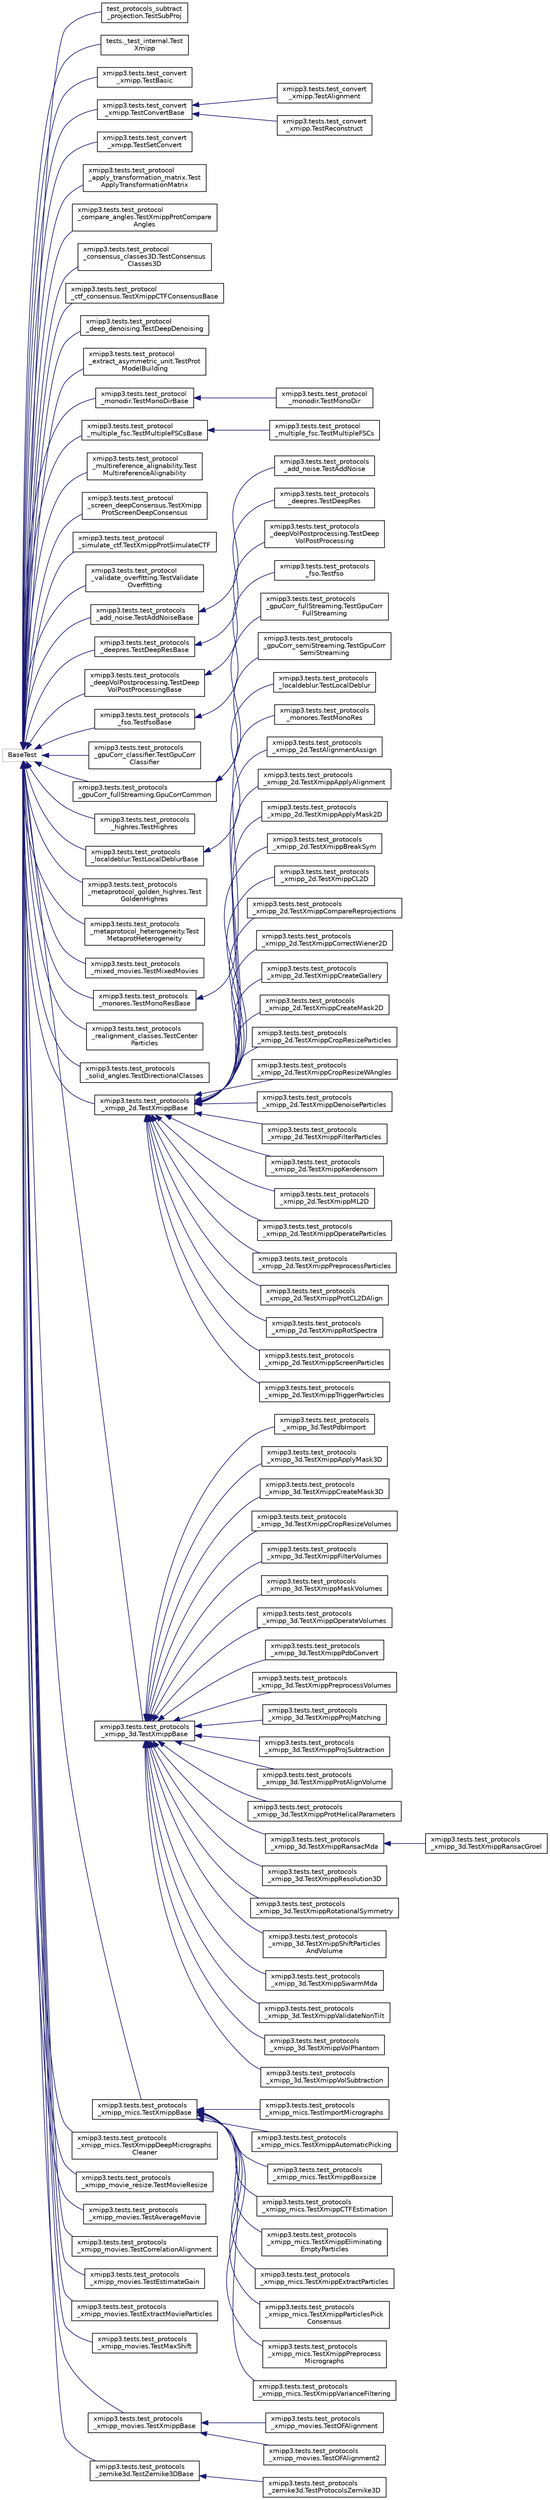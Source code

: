 digraph "Graphical Class Hierarchy"
{
  edge [fontname="Helvetica",fontsize="10",labelfontname="Helvetica",labelfontsize="10"];
  node [fontname="Helvetica",fontsize="10",shape=record];
  rankdir="LR";
  Node540 [label="BaseTest",height=0.2,width=0.4,color="grey75", fillcolor="white", style="filled"];
  Node540 -> Node0 [dir="back",color="midnightblue",fontsize="10",style="solid",fontname="Helvetica"];
  Node0 [label="test_protocols_subtract\l_projection.TestSubProj",height=0.2,width=0.4,color="black", fillcolor="white", style="filled",URL="$classtest__protocols__subtract__projection_1_1TestSubProj.html"];
  Node540 -> Node542 [dir="back",color="midnightblue",fontsize="10",style="solid",fontname="Helvetica"];
  Node542 [label="tests._test_internal.Test\lXmipp",height=0.2,width=0.4,color="black", fillcolor="white", style="filled",URL="$classtests_1_1__test__internal_1_1TestXmipp.html"];
  Node540 -> Node543 [dir="back",color="midnightblue",fontsize="10",style="solid",fontname="Helvetica"];
  Node543 [label="xmipp3.tests.test_convert\l_xmipp.TestBasic",height=0.2,width=0.4,color="black", fillcolor="white", style="filled",URL="$classxmipp3_1_1tests_1_1test__convert__xmipp_1_1TestBasic.html"];
  Node540 -> Node544 [dir="back",color="midnightblue",fontsize="10",style="solid",fontname="Helvetica"];
  Node544 [label="xmipp3.tests.test_convert\l_xmipp.TestConvertBase",height=0.2,width=0.4,color="black", fillcolor="white", style="filled",URL="$classxmipp3_1_1tests_1_1test__convert__xmipp_1_1TestConvertBase.html"];
  Node544 -> Node545 [dir="back",color="midnightblue",fontsize="10",style="solid",fontname="Helvetica"];
  Node545 [label="xmipp3.tests.test_convert\l_xmipp.TestAlignment",height=0.2,width=0.4,color="black", fillcolor="white", style="filled",URL="$classxmipp3_1_1tests_1_1test__convert__xmipp_1_1TestAlignment.html"];
  Node544 -> Node546 [dir="back",color="midnightblue",fontsize="10",style="solid",fontname="Helvetica"];
  Node546 [label="xmipp3.tests.test_convert\l_xmipp.TestReconstruct",height=0.2,width=0.4,color="black", fillcolor="white", style="filled",URL="$classxmipp3_1_1tests_1_1test__convert__xmipp_1_1TestReconstruct.html"];
  Node540 -> Node547 [dir="back",color="midnightblue",fontsize="10",style="solid",fontname="Helvetica"];
  Node547 [label="xmipp3.tests.test_convert\l_xmipp.TestSetConvert",height=0.2,width=0.4,color="black", fillcolor="white", style="filled",URL="$classxmipp3_1_1tests_1_1test__convert__xmipp_1_1TestSetConvert.html"];
  Node540 -> Node548 [dir="back",color="midnightblue",fontsize="10",style="solid",fontname="Helvetica"];
  Node548 [label="xmipp3.tests.test_protocol\l_apply_transformation_matrix.Test\lApplyTransformationMatrix",height=0.2,width=0.4,color="black", fillcolor="white", style="filled",URL="$classxmipp3_1_1tests_1_1test__protocol__apply__transformation__matrix_1_1TestApplyTransformationMatrix.html"];
  Node540 -> Node549 [dir="back",color="midnightblue",fontsize="10",style="solid",fontname="Helvetica"];
  Node549 [label="xmipp3.tests.test_protocol\l_compare_angles.TestXmippProtCompare\lAngles",height=0.2,width=0.4,color="black", fillcolor="white", style="filled",URL="$classxmipp3_1_1tests_1_1test__protocol__compare__angles_1_1TestXmippProtCompareAngles.html"];
  Node540 -> Node550 [dir="back",color="midnightblue",fontsize="10",style="solid",fontname="Helvetica"];
  Node550 [label="xmipp3.tests.test_protocol\l_consensus_classes3D.TestConsensus\lClasses3D",height=0.2,width=0.4,color="black", fillcolor="white", style="filled",URL="$classxmipp3_1_1tests_1_1test__protocol__consensus__classes3D_1_1TestConsensusClasses3D.html"];
  Node540 -> Node551 [dir="back",color="midnightblue",fontsize="10",style="solid",fontname="Helvetica"];
  Node551 [label="xmipp3.tests.test_protocol\l_ctf_consensus.TestXmippCTFConsensusBase",height=0.2,width=0.4,color="black", fillcolor="white", style="filled",URL="$classxmipp3_1_1tests_1_1test__protocol__ctf__consensus_1_1TestXmippCTFConsensusBase.html"];
  Node540 -> Node552 [dir="back",color="midnightblue",fontsize="10",style="solid",fontname="Helvetica"];
  Node552 [label="xmipp3.tests.test_protocol\l_deep_denoising.TestDeepDenoising",height=0.2,width=0.4,color="black", fillcolor="white", style="filled",URL="$classxmipp3_1_1tests_1_1test__protocol__deep__denoising_1_1TestDeepDenoising.html"];
  Node540 -> Node553 [dir="back",color="midnightblue",fontsize="10",style="solid",fontname="Helvetica"];
  Node553 [label="xmipp3.tests.test_protocol\l_extract_asymmetric_unit.TestProt\lModelBuilding",height=0.2,width=0.4,color="black", fillcolor="white", style="filled",URL="$classxmipp3_1_1tests_1_1test__protocol__extract__asymmetric__unit_1_1TestProtModelBuilding.html"];
  Node540 -> Node554 [dir="back",color="midnightblue",fontsize="10",style="solid",fontname="Helvetica"];
  Node554 [label="xmipp3.tests.test_protocol\l_monodir.TestMonoDirBase",height=0.2,width=0.4,color="black", fillcolor="white", style="filled",URL="$classxmipp3_1_1tests_1_1test__protocol__monodir_1_1TestMonoDirBase.html"];
  Node554 -> Node555 [dir="back",color="midnightblue",fontsize="10",style="solid",fontname="Helvetica"];
  Node555 [label="xmipp3.tests.test_protocol\l_monodir.TestMonoDir",height=0.2,width=0.4,color="black", fillcolor="white", style="filled",URL="$classxmipp3_1_1tests_1_1test__protocol__monodir_1_1TestMonoDir.html"];
  Node540 -> Node556 [dir="back",color="midnightblue",fontsize="10",style="solid",fontname="Helvetica"];
  Node556 [label="xmipp3.tests.test_protocol\l_multiple_fsc.TestMultipleFSCsBase",height=0.2,width=0.4,color="black", fillcolor="white", style="filled",URL="$classxmipp3_1_1tests_1_1test__protocol__multiple__fsc_1_1TestMultipleFSCsBase.html"];
  Node556 -> Node557 [dir="back",color="midnightblue",fontsize="10",style="solid",fontname="Helvetica"];
  Node557 [label="xmipp3.tests.test_protocol\l_multiple_fsc.TestMultipleFSCs",height=0.2,width=0.4,color="black", fillcolor="white", style="filled",URL="$classxmipp3_1_1tests_1_1test__protocol__multiple__fsc_1_1TestMultipleFSCs.html"];
  Node540 -> Node558 [dir="back",color="midnightblue",fontsize="10",style="solid",fontname="Helvetica"];
  Node558 [label="xmipp3.tests.test_protocol\l_multireference_alignability.Test\lMultireferenceAlignability",height=0.2,width=0.4,color="black", fillcolor="white", style="filled",URL="$classxmipp3_1_1tests_1_1test__protocol__multireference__alignability_1_1TestMultireferenceAlignability.html"];
  Node540 -> Node559 [dir="back",color="midnightblue",fontsize="10",style="solid",fontname="Helvetica"];
  Node559 [label="xmipp3.tests.test_protocol\l_screen_deepConsensus.TestXmipp\lProtScreenDeepConsensus",height=0.2,width=0.4,color="black", fillcolor="white", style="filled",URL="$classxmipp3_1_1tests_1_1test__protocol__screen__deepConsensus_1_1TestXmippProtScreenDeepConsensus.html"];
  Node540 -> Node560 [dir="back",color="midnightblue",fontsize="10",style="solid",fontname="Helvetica"];
  Node560 [label="xmipp3.tests.test_protocol\l_simulate_ctf.TestXmippProtSimulateCTF",height=0.2,width=0.4,color="black", fillcolor="white", style="filled",URL="$classxmipp3_1_1tests_1_1test__protocol__simulate__ctf_1_1TestXmippProtSimulateCTF.html"];
  Node540 -> Node561 [dir="back",color="midnightblue",fontsize="10",style="solid",fontname="Helvetica"];
  Node561 [label="xmipp3.tests.test_protocol\l_validate_overfitting.TestValidate\lOverfitting",height=0.2,width=0.4,color="black", fillcolor="white", style="filled",URL="$classxmipp3_1_1tests_1_1test__protocol__validate__overfitting_1_1TestValidateOverfitting.html"];
  Node540 -> Node562 [dir="back",color="midnightblue",fontsize="10",style="solid",fontname="Helvetica"];
  Node562 [label="xmipp3.tests.test_protocols\l_add_noise.TestAddNoiseBase",height=0.2,width=0.4,color="black", fillcolor="white", style="filled",URL="$classxmipp3_1_1tests_1_1test__protocols__add__noise_1_1TestAddNoiseBase.html"];
  Node562 -> Node563 [dir="back",color="midnightblue",fontsize="10",style="solid",fontname="Helvetica"];
  Node563 [label="xmipp3.tests.test_protocols\l_add_noise.TestAddNoise",height=0.2,width=0.4,color="black", fillcolor="white", style="filled",URL="$classxmipp3_1_1tests_1_1test__protocols__add__noise_1_1TestAddNoise.html"];
  Node540 -> Node564 [dir="back",color="midnightblue",fontsize="10",style="solid",fontname="Helvetica"];
  Node564 [label="xmipp3.tests.test_protocols\l_deepres.TestDeepResBase",height=0.2,width=0.4,color="black", fillcolor="white", style="filled",URL="$classxmipp3_1_1tests_1_1test__protocols__deepres_1_1TestDeepResBase.html"];
  Node564 -> Node565 [dir="back",color="midnightblue",fontsize="10",style="solid",fontname="Helvetica"];
  Node565 [label="xmipp3.tests.test_protocols\l_deepres.TestDeepRes",height=0.2,width=0.4,color="black", fillcolor="white", style="filled",URL="$classxmipp3_1_1tests_1_1test__protocols__deepres_1_1TestDeepRes.html"];
  Node540 -> Node566 [dir="back",color="midnightblue",fontsize="10",style="solid",fontname="Helvetica"];
  Node566 [label="xmipp3.tests.test_protocols\l_deepVolPostprocessing.TestDeep\lVolPostProcessingBase",height=0.2,width=0.4,color="black", fillcolor="white", style="filled",URL="$classxmipp3_1_1tests_1_1test__protocols__deepVolPostprocessing_1_1TestDeepVolPostProcessingBase.html"];
  Node566 -> Node567 [dir="back",color="midnightblue",fontsize="10",style="solid",fontname="Helvetica"];
  Node567 [label="xmipp3.tests.test_protocols\l_deepVolPostprocessing.TestDeep\lVolPostProcessing",height=0.2,width=0.4,color="black", fillcolor="white", style="filled",URL="$classxmipp3_1_1tests_1_1test__protocols__deepVolPostprocessing_1_1TestDeepVolPostProcessing.html"];
  Node540 -> Node568 [dir="back",color="midnightblue",fontsize="10",style="solid",fontname="Helvetica"];
  Node568 [label="xmipp3.tests.test_protocols\l_fso.TestfsoBase",height=0.2,width=0.4,color="black", fillcolor="white", style="filled",URL="$classxmipp3_1_1tests_1_1test__protocols__fso_1_1TestfsoBase.html"];
  Node568 -> Node569 [dir="back",color="midnightblue",fontsize="10",style="solid",fontname="Helvetica"];
  Node569 [label="xmipp3.tests.test_protocols\l_fso.Testfso",height=0.2,width=0.4,color="black", fillcolor="white", style="filled",URL="$classxmipp3_1_1tests_1_1test__protocols__fso_1_1Testfso.html"];
  Node540 -> Node570 [dir="back",color="midnightblue",fontsize="10",style="solid",fontname="Helvetica"];
  Node570 [label="xmipp3.tests.test_protocols\l_gpuCorr_classifier.TestGpuCorr\lClassifier",height=0.2,width=0.4,color="black", fillcolor="white", style="filled",URL="$classxmipp3_1_1tests_1_1test__protocols__gpuCorr__classifier_1_1TestGpuCorrClassifier.html"];
  Node540 -> Node571 [dir="back",color="midnightblue",fontsize="10",style="solid",fontname="Helvetica"];
  Node571 [label="xmipp3.tests.test_protocols\l_gpuCorr_fullStreaming.GpuCorrCommon",height=0.2,width=0.4,color="black", fillcolor="white", style="filled",URL="$classxmipp3_1_1tests_1_1test__protocols__gpuCorr__fullStreaming_1_1GpuCorrCommon.html"];
  Node571 -> Node572 [dir="back",color="midnightblue",fontsize="10",style="solid",fontname="Helvetica"];
  Node572 [label="xmipp3.tests.test_protocols\l_gpuCorr_fullStreaming.TestGpuCorr\lFullStreaming",height=0.2,width=0.4,color="black", fillcolor="white", style="filled",URL="$classxmipp3_1_1tests_1_1test__protocols__gpuCorr__fullStreaming_1_1TestGpuCorrFullStreaming.html"];
  Node571 -> Node573 [dir="back",color="midnightblue",fontsize="10",style="solid",fontname="Helvetica"];
  Node573 [label="xmipp3.tests.test_protocols\l_gpuCorr_semiStreaming.TestGpuCorr\lSemiStreaming",height=0.2,width=0.4,color="black", fillcolor="white", style="filled",URL="$classxmipp3_1_1tests_1_1test__protocols__gpuCorr__semiStreaming_1_1TestGpuCorrSemiStreaming.html"];
  Node540 -> Node574 [dir="back",color="midnightblue",fontsize="10",style="solid",fontname="Helvetica"];
  Node574 [label="xmipp3.tests.test_protocols\l_highres.TestHighres",height=0.2,width=0.4,color="black", fillcolor="white", style="filled",URL="$classxmipp3_1_1tests_1_1test__protocols__highres_1_1TestHighres.html"];
  Node540 -> Node575 [dir="back",color="midnightblue",fontsize="10",style="solid",fontname="Helvetica"];
  Node575 [label="xmipp3.tests.test_protocols\l_localdeblur.TestLocalDeblurBase",height=0.2,width=0.4,color="black", fillcolor="white", style="filled",URL="$classxmipp3_1_1tests_1_1test__protocols__localdeblur_1_1TestLocalDeblurBase.html"];
  Node575 -> Node576 [dir="back",color="midnightblue",fontsize="10",style="solid",fontname="Helvetica"];
  Node576 [label="xmipp3.tests.test_protocols\l_localdeblur.TestLocalDeblur",height=0.2,width=0.4,color="black", fillcolor="white", style="filled",URL="$classxmipp3_1_1tests_1_1test__protocols__localdeblur_1_1TestLocalDeblur.html"];
  Node540 -> Node577 [dir="back",color="midnightblue",fontsize="10",style="solid",fontname="Helvetica"];
  Node577 [label="xmipp3.tests.test_protocols\l_metaprotocol_golden_highres.Test\lGoldenHighres",height=0.2,width=0.4,color="black", fillcolor="white", style="filled",URL="$classxmipp3_1_1tests_1_1test__protocols__metaprotocol__golden__highres_1_1TestGoldenHighres.html"];
  Node540 -> Node578 [dir="back",color="midnightblue",fontsize="10",style="solid",fontname="Helvetica"];
  Node578 [label="xmipp3.tests.test_protocols\l_metaprotocol_heterogeneity.Test\lMetaprotHeterogeneity",height=0.2,width=0.4,color="black", fillcolor="white", style="filled",URL="$classxmipp3_1_1tests_1_1test__protocols__metaprotocol__heterogeneity_1_1TestMetaprotHeterogeneity.html"];
  Node540 -> Node579 [dir="back",color="midnightblue",fontsize="10",style="solid",fontname="Helvetica"];
  Node579 [label="xmipp3.tests.test_protocols\l_mixed_movies.TestMixedMovies",height=0.2,width=0.4,color="black", fillcolor="white", style="filled",URL="$classxmipp3_1_1tests_1_1test__protocols__mixed__movies_1_1TestMixedMovies.html"];
  Node540 -> Node580 [dir="back",color="midnightblue",fontsize="10",style="solid",fontname="Helvetica"];
  Node580 [label="xmipp3.tests.test_protocols\l_monores.TestMonoResBase",height=0.2,width=0.4,color="black", fillcolor="white", style="filled",URL="$classxmipp3_1_1tests_1_1test__protocols__monores_1_1TestMonoResBase.html"];
  Node580 -> Node581 [dir="back",color="midnightblue",fontsize="10",style="solid",fontname="Helvetica"];
  Node581 [label="xmipp3.tests.test_protocols\l_monores.TestMonoRes",height=0.2,width=0.4,color="black", fillcolor="white", style="filled",URL="$classxmipp3_1_1tests_1_1test__protocols__monores_1_1TestMonoRes.html"];
  Node540 -> Node582 [dir="back",color="midnightblue",fontsize="10",style="solid",fontname="Helvetica"];
  Node582 [label="xmipp3.tests.test_protocols\l_realignment_classes.TestCenter\lParticles",height=0.2,width=0.4,color="black", fillcolor="white", style="filled",URL="$classxmipp3_1_1tests_1_1test__protocols__realignment__classes_1_1TestCenterParticles.html"];
  Node540 -> Node583 [dir="back",color="midnightblue",fontsize="10",style="solid",fontname="Helvetica"];
  Node583 [label="xmipp3.tests.test_protocols\l_solid_angles.TestDirectionalClasses",height=0.2,width=0.4,color="black", fillcolor="white", style="filled",URL="$classxmipp3_1_1tests_1_1test__protocols__solid__angles_1_1TestDirectionalClasses.html"];
  Node540 -> Node584 [dir="back",color="midnightblue",fontsize="10",style="solid",fontname="Helvetica"];
  Node584 [label="xmipp3.tests.test_protocols\l_xmipp_2d.TestXmippBase",height=0.2,width=0.4,color="black", fillcolor="white", style="filled",URL="$classxmipp3_1_1tests_1_1test__protocols__xmipp__2d_1_1TestXmippBase.html"];
  Node584 -> Node585 [dir="back",color="midnightblue",fontsize="10",style="solid",fontname="Helvetica"];
  Node585 [label="xmipp3.tests.test_protocols\l_xmipp_2d.TestAlignmentAssign",height=0.2,width=0.4,color="black", fillcolor="white", style="filled",URL="$classxmipp3_1_1tests_1_1test__protocols__xmipp__2d_1_1TestAlignmentAssign.html"];
  Node584 -> Node586 [dir="back",color="midnightblue",fontsize="10",style="solid",fontname="Helvetica"];
  Node586 [label="xmipp3.tests.test_protocols\l_xmipp_2d.TestXmippApplyAlignment",height=0.2,width=0.4,color="black", fillcolor="white", style="filled",URL="$classxmipp3_1_1tests_1_1test__protocols__xmipp__2d_1_1TestXmippApplyAlignment.html"];
  Node584 -> Node587 [dir="back",color="midnightblue",fontsize="10",style="solid",fontname="Helvetica"];
  Node587 [label="xmipp3.tests.test_protocols\l_xmipp_2d.TestXmippApplyMask2D",height=0.2,width=0.4,color="black", fillcolor="white", style="filled",URL="$classxmipp3_1_1tests_1_1test__protocols__xmipp__2d_1_1TestXmippApplyMask2D.html"];
  Node584 -> Node588 [dir="back",color="midnightblue",fontsize="10",style="solid",fontname="Helvetica"];
  Node588 [label="xmipp3.tests.test_protocols\l_xmipp_2d.TestXmippBreakSym",height=0.2,width=0.4,color="black", fillcolor="white", style="filled",URL="$classxmipp3_1_1tests_1_1test__protocols__xmipp__2d_1_1TestXmippBreakSym.html"];
  Node584 -> Node589 [dir="back",color="midnightblue",fontsize="10",style="solid",fontname="Helvetica"];
  Node589 [label="xmipp3.tests.test_protocols\l_xmipp_2d.TestXmippCL2D",height=0.2,width=0.4,color="black", fillcolor="white", style="filled",URL="$classxmipp3_1_1tests_1_1test__protocols__xmipp__2d_1_1TestXmippCL2D.html"];
  Node584 -> Node590 [dir="back",color="midnightblue",fontsize="10",style="solid",fontname="Helvetica"];
  Node590 [label="xmipp3.tests.test_protocols\l_xmipp_2d.TestXmippCompareReprojections",height=0.2,width=0.4,color="black", fillcolor="white", style="filled",URL="$classxmipp3_1_1tests_1_1test__protocols__xmipp__2d_1_1TestXmippCompareReprojections.html"];
  Node584 -> Node591 [dir="back",color="midnightblue",fontsize="10",style="solid",fontname="Helvetica"];
  Node591 [label="xmipp3.tests.test_protocols\l_xmipp_2d.TestXmippCorrectWiener2D",height=0.2,width=0.4,color="black", fillcolor="white", style="filled",URL="$classxmipp3_1_1tests_1_1test__protocols__xmipp__2d_1_1TestXmippCorrectWiener2D.html"];
  Node584 -> Node592 [dir="back",color="midnightblue",fontsize="10",style="solid",fontname="Helvetica"];
  Node592 [label="xmipp3.tests.test_protocols\l_xmipp_2d.TestXmippCreateGallery",height=0.2,width=0.4,color="black", fillcolor="white", style="filled",URL="$classxmipp3_1_1tests_1_1test__protocols__xmipp__2d_1_1TestXmippCreateGallery.html"];
  Node584 -> Node593 [dir="back",color="midnightblue",fontsize="10",style="solid",fontname="Helvetica"];
  Node593 [label="xmipp3.tests.test_protocols\l_xmipp_2d.TestXmippCreateMask2D",height=0.2,width=0.4,color="black", fillcolor="white", style="filled",URL="$classxmipp3_1_1tests_1_1test__protocols__xmipp__2d_1_1TestXmippCreateMask2D.html"];
  Node584 -> Node594 [dir="back",color="midnightblue",fontsize="10",style="solid",fontname="Helvetica"];
  Node594 [label="xmipp3.tests.test_protocols\l_xmipp_2d.TestXmippCropResizeParticles",height=0.2,width=0.4,color="black", fillcolor="white", style="filled",URL="$classxmipp3_1_1tests_1_1test__protocols__xmipp__2d_1_1TestXmippCropResizeParticles.html"];
  Node584 -> Node595 [dir="back",color="midnightblue",fontsize="10",style="solid",fontname="Helvetica"];
  Node595 [label="xmipp3.tests.test_protocols\l_xmipp_2d.TestXmippCropResizeWAngles",height=0.2,width=0.4,color="black", fillcolor="white", style="filled",URL="$classxmipp3_1_1tests_1_1test__protocols__xmipp__2d_1_1TestXmippCropResizeWAngles.html"];
  Node584 -> Node596 [dir="back",color="midnightblue",fontsize="10",style="solid",fontname="Helvetica"];
  Node596 [label="xmipp3.tests.test_protocols\l_xmipp_2d.TestXmippDenoiseParticles",height=0.2,width=0.4,color="black", fillcolor="white", style="filled",URL="$classxmipp3_1_1tests_1_1test__protocols__xmipp__2d_1_1TestXmippDenoiseParticles.html"];
  Node584 -> Node597 [dir="back",color="midnightblue",fontsize="10",style="solid",fontname="Helvetica"];
  Node597 [label="xmipp3.tests.test_protocols\l_xmipp_2d.TestXmippFilterParticles",height=0.2,width=0.4,color="black", fillcolor="white", style="filled",URL="$classxmipp3_1_1tests_1_1test__protocols__xmipp__2d_1_1TestXmippFilterParticles.html"];
  Node584 -> Node598 [dir="back",color="midnightblue",fontsize="10",style="solid",fontname="Helvetica"];
  Node598 [label="xmipp3.tests.test_protocols\l_xmipp_2d.TestXmippKerdensom",height=0.2,width=0.4,color="black", fillcolor="white", style="filled",URL="$classxmipp3_1_1tests_1_1test__protocols__xmipp__2d_1_1TestXmippKerdensom.html"];
  Node584 -> Node599 [dir="back",color="midnightblue",fontsize="10",style="solid",fontname="Helvetica"];
  Node599 [label="xmipp3.tests.test_protocols\l_xmipp_2d.TestXmippML2D",height=0.2,width=0.4,color="black", fillcolor="white", style="filled",URL="$classxmipp3_1_1tests_1_1test__protocols__xmipp__2d_1_1TestXmippML2D.html"];
  Node584 -> Node600 [dir="back",color="midnightblue",fontsize="10",style="solid",fontname="Helvetica"];
  Node600 [label="xmipp3.tests.test_protocols\l_xmipp_2d.TestXmippOperateParticles",height=0.2,width=0.4,color="black", fillcolor="white", style="filled",URL="$classxmipp3_1_1tests_1_1test__protocols__xmipp__2d_1_1TestXmippOperateParticles.html"];
  Node584 -> Node601 [dir="back",color="midnightblue",fontsize="10",style="solid",fontname="Helvetica"];
  Node601 [label="xmipp3.tests.test_protocols\l_xmipp_2d.TestXmippPreprocessParticles",height=0.2,width=0.4,color="black", fillcolor="white", style="filled",URL="$classxmipp3_1_1tests_1_1test__protocols__xmipp__2d_1_1TestXmippPreprocessParticles.html"];
  Node584 -> Node602 [dir="back",color="midnightblue",fontsize="10",style="solid",fontname="Helvetica"];
  Node602 [label="xmipp3.tests.test_protocols\l_xmipp_2d.TestXmippProtCL2DAlign",height=0.2,width=0.4,color="black", fillcolor="white", style="filled",URL="$classxmipp3_1_1tests_1_1test__protocols__xmipp__2d_1_1TestXmippProtCL2DAlign.html"];
  Node584 -> Node603 [dir="back",color="midnightblue",fontsize="10",style="solid",fontname="Helvetica"];
  Node603 [label="xmipp3.tests.test_protocols\l_xmipp_2d.TestXmippRotSpectra",height=0.2,width=0.4,color="black", fillcolor="white", style="filled",URL="$classxmipp3_1_1tests_1_1test__protocols__xmipp__2d_1_1TestXmippRotSpectra.html"];
  Node584 -> Node604 [dir="back",color="midnightblue",fontsize="10",style="solid",fontname="Helvetica"];
  Node604 [label="xmipp3.tests.test_protocols\l_xmipp_2d.TestXmippScreenParticles",height=0.2,width=0.4,color="black", fillcolor="white", style="filled",URL="$classxmipp3_1_1tests_1_1test__protocols__xmipp__2d_1_1TestXmippScreenParticles.html"];
  Node584 -> Node605 [dir="back",color="midnightblue",fontsize="10",style="solid",fontname="Helvetica"];
  Node605 [label="xmipp3.tests.test_protocols\l_xmipp_2d.TestXmippTriggerParticles",height=0.2,width=0.4,color="black", fillcolor="white", style="filled",URL="$classxmipp3_1_1tests_1_1test__protocols__xmipp__2d_1_1TestXmippTriggerParticles.html"];
  Node540 -> Node606 [dir="back",color="midnightblue",fontsize="10",style="solid",fontname="Helvetica"];
  Node606 [label="xmipp3.tests.test_protocols\l_xmipp_3d.TestXmippBase",height=0.2,width=0.4,color="black", fillcolor="white", style="filled",URL="$classxmipp3_1_1tests_1_1test__protocols__xmipp__3d_1_1TestXmippBase.html"];
  Node606 -> Node607 [dir="back",color="midnightblue",fontsize="10",style="solid",fontname="Helvetica"];
  Node607 [label="xmipp3.tests.test_protocols\l_xmipp_3d.TestPdbImport",height=0.2,width=0.4,color="black", fillcolor="white", style="filled",URL="$classxmipp3_1_1tests_1_1test__protocols__xmipp__3d_1_1TestPdbImport.html"];
  Node606 -> Node608 [dir="back",color="midnightblue",fontsize="10",style="solid",fontname="Helvetica"];
  Node608 [label="xmipp3.tests.test_protocols\l_xmipp_3d.TestXmippApplyMask3D",height=0.2,width=0.4,color="black", fillcolor="white", style="filled",URL="$classxmipp3_1_1tests_1_1test__protocols__xmipp__3d_1_1TestXmippApplyMask3D.html"];
  Node606 -> Node609 [dir="back",color="midnightblue",fontsize="10",style="solid",fontname="Helvetica"];
  Node609 [label="xmipp3.tests.test_protocols\l_xmipp_3d.TestXmippCreateMask3D",height=0.2,width=0.4,color="black", fillcolor="white", style="filled",URL="$classxmipp3_1_1tests_1_1test__protocols__xmipp__3d_1_1TestXmippCreateMask3D.html"];
  Node606 -> Node610 [dir="back",color="midnightblue",fontsize="10",style="solid",fontname="Helvetica"];
  Node610 [label="xmipp3.tests.test_protocols\l_xmipp_3d.TestXmippCropResizeVolumes",height=0.2,width=0.4,color="black", fillcolor="white", style="filled",URL="$classxmipp3_1_1tests_1_1test__protocols__xmipp__3d_1_1TestXmippCropResizeVolumes.html"];
  Node606 -> Node611 [dir="back",color="midnightblue",fontsize="10",style="solid",fontname="Helvetica"];
  Node611 [label="xmipp3.tests.test_protocols\l_xmipp_3d.TestXmippFilterVolumes",height=0.2,width=0.4,color="black", fillcolor="white", style="filled",URL="$classxmipp3_1_1tests_1_1test__protocols__xmipp__3d_1_1TestXmippFilterVolumes.html"];
  Node606 -> Node612 [dir="back",color="midnightblue",fontsize="10",style="solid",fontname="Helvetica"];
  Node612 [label="xmipp3.tests.test_protocols\l_xmipp_3d.TestXmippMaskVolumes",height=0.2,width=0.4,color="black", fillcolor="white", style="filled",URL="$classxmipp3_1_1tests_1_1test__protocols__xmipp__3d_1_1TestXmippMaskVolumes.html"];
  Node606 -> Node613 [dir="back",color="midnightblue",fontsize="10",style="solid",fontname="Helvetica"];
  Node613 [label="xmipp3.tests.test_protocols\l_xmipp_3d.TestXmippOperateVolumes",height=0.2,width=0.4,color="black", fillcolor="white", style="filled",URL="$classxmipp3_1_1tests_1_1test__protocols__xmipp__3d_1_1TestXmippOperateVolumes.html"];
  Node606 -> Node614 [dir="back",color="midnightblue",fontsize="10",style="solid",fontname="Helvetica"];
  Node614 [label="xmipp3.tests.test_protocols\l_xmipp_3d.TestXmippPdbConvert",height=0.2,width=0.4,color="black", fillcolor="white", style="filled",URL="$classxmipp3_1_1tests_1_1test__protocols__xmipp__3d_1_1TestXmippPdbConvert.html"];
  Node606 -> Node615 [dir="back",color="midnightblue",fontsize="10",style="solid",fontname="Helvetica"];
  Node615 [label="xmipp3.tests.test_protocols\l_xmipp_3d.TestXmippPreprocessVolumes",height=0.2,width=0.4,color="black", fillcolor="white", style="filled",URL="$classxmipp3_1_1tests_1_1test__protocols__xmipp__3d_1_1TestXmippPreprocessVolumes.html"];
  Node606 -> Node616 [dir="back",color="midnightblue",fontsize="10",style="solid",fontname="Helvetica"];
  Node616 [label="xmipp3.tests.test_protocols\l_xmipp_3d.TestXmippProjMatching",height=0.2,width=0.4,color="black", fillcolor="white", style="filled",URL="$classxmipp3_1_1tests_1_1test__protocols__xmipp__3d_1_1TestXmippProjMatching.html"];
  Node606 -> Node617 [dir="back",color="midnightblue",fontsize="10",style="solid",fontname="Helvetica"];
  Node617 [label="xmipp3.tests.test_protocols\l_xmipp_3d.TestXmippProjSubtraction",height=0.2,width=0.4,color="black", fillcolor="white", style="filled",URL="$classxmipp3_1_1tests_1_1test__protocols__xmipp__3d_1_1TestXmippProjSubtraction.html"];
  Node606 -> Node618 [dir="back",color="midnightblue",fontsize="10",style="solid",fontname="Helvetica"];
  Node618 [label="xmipp3.tests.test_protocols\l_xmipp_3d.TestXmippProtAlignVolume",height=0.2,width=0.4,color="black", fillcolor="white", style="filled",URL="$classxmipp3_1_1tests_1_1test__protocols__xmipp__3d_1_1TestXmippProtAlignVolume.html"];
  Node606 -> Node619 [dir="back",color="midnightblue",fontsize="10",style="solid",fontname="Helvetica"];
  Node619 [label="xmipp3.tests.test_protocols\l_xmipp_3d.TestXmippProtHelicalParameters",height=0.2,width=0.4,color="black", fillcolor="white", style="filled",URL="$classxmipp3_1_1tests_1_1test__protocols__xmipp__3d_1_1TestXmippProtHelicalParameters.html"];
  Node606 -> Node620 [dir="back",color="midnightblue",fontsize="10",style="solid",fontname="Helvetica"];
  Node620 [label="xmipp3.tests.test_protocols\l_xmipp_3d.TestXmippRansacMda",height=0.2,width=0.4,color="black", fillcolor="white", style="filled",URL="$classxmipp3_1_1tests_1_1test__protocols__xmipp__3d_1_1TestXmippRansacMda.html"];
  Node620 -> Node621 [dir="back",color="midnightblue",fontsize="10",style="solid",fontname="Helvetica"];
  Node621 [label="xmipp3.tests.test_protocols\l_xmipp_3d.TestXmippRansacGroel",height=0.2,width=0.4,color="black", fillcolor="white", style="filled",URL="$classxmipp3_1_1tests_1_1test__protocols__xmipp__3d_1_1TestXmippRansacGroel.html"];
  Node606 -> Node622 [dir="back",color="midnightblue",fontsize="10",style="solid",fontname="Helvetica"];
  Node622 [label="xmipp3.tests.test_protocols\l_xmipp_3d.TestXmippResolution3D",height=0.2,width=0.4,color="black", fillcolor="white", style="filled",URL="$classxmipp3_1_1tests_1_1test__protocols__xmipp__3d_1_1TestXmippResolution3D.html"];
  Node606 -> Node623 [dir="back",color="midnightblue",fontsize="10",style="solid",fontname="Helvetica"];
  Node623 [label="xmipp3.tests.test_protocols\l_xmipp_3d.TestXmippRotationalSymmetry",height=0.2,width=0.4,color="black", fillcolor="white", style="filled",URL="$classxmipp3_1_1tests_1_1test__protocols__xmipp__3d_1_1TestXmippRotationalSymmetry.html"];
  Node606 -> Node624 [dir="back",color="midnightblue",fontsize="10",style="solid",fontname="Helvetica"];
  Node624 [label="xmipp3.tests.test_protocols\l_xmipp_3d.TestXmippShiftParticles\lAndVolume",height=0.2,width=0.4,color="black", fillcolor="white", style="filled",URL="$classxmipp3_1_1tests_1_1test__protocols__xmipp__3d_1_1TestXmippShiftParticlesAndVolume.html"];
  Node606 -> Node625 [dir="back",color="midnightblue",fontsize="10",style="solid",fontname="Helvetica"];
  Node625 [label="xmipp3.tests.test_protocols\l_xmipp_3d.TestXmippSwarmMda",height=0.2,width=0.4,color="black", fillcolor="white", style="filled",URL="$classxmipp3_1_1tests_1_1test__protocols__xmipp__3d_1_1TestXmippSwarmMda.html"];
  Node606 -> Node626 [dir="back",color="midnightblue",fontsize="10",style="solid",fontname="Helvetica"];
  Node626 [label="xmipp3.tests.test_protocols\l_xmipp_3d.TestXmippValidateNonTilt",height=0.2,width=0.4,color="black", fillcolor="white", style="filled",URL="$classxmipp3_1_1tests_1_1test__protocols__xmipp__3d_1_1TestXmippValidateNonTilt.html"];
  Node606 -> Node627 [dir="back",color="midnightblue",fontsize="10",style="solid",fontname="Helvetica"];
  Node627 [label="xmipp3.tests.test_protocols\l_xmipp_3d.TestXmippVolPhantom",height=0.2,width=0.4,color="black", fillcolor="white", style="filled",URL="$classxmipp3_1_1tests_1_1test__protocols__xmipp__3d_1_1TestXmippVolPhantom.html"];
  Node606 -> Node628 [dir="back",color="midnightblue",fontsize="10",style="solid",fontname="Helvetica"];
  Node628 [label="xmipp3.tests.test_protocols\l_xmipp_3d.TestXmippVolSubtraction",height=0.2,width=0.4,color="black", fillcolor="white", style="filled",URL="$classxmipp3_1_1tests_1_1test__protocols__xmipp__3d_1_1TestXmippVolSubtraction.html"];
  Node540 -> Node629 [dir="back",color="midnightblue",fontsize="10",style="solid",fontname="Helvetica"];
  Node629 [label="xmipp3.tests.test_protocols\l_xmipp_mics.TestXmippBase",height=0.2,width=0.4,color="black", fillcolor="white", style="filled",URL="$classxmipp3_1_1tests_1_1test__protocols__xmipp__mics_1_1TestXmippBase.html"];
  Node629 -> Node630 [dir="back",color="midnightblue",fontsize="10",style="solid",fontname="Helvetica"];
  Node630 [label="xmipp3.tests.test_protocols\l_xmipp_mics.TestImportMicrographs",height=0.2,width=0.4,color="black", fillcolor="white", style="filled",URL="$classxmipp3_1_1tests_1_1test__protocols__xmipp__mics_1_1TestImportMicrographs.html"];
  Node629 -> Node631 [dir="back",color="midnightblue",fontsize="10",style="solid",fontname="Helvetica"];
  Node631 [label="xmipp3.tests.test_protocols\l_xmipp_mics.TestXmippAutomaticPicking",height=0.2,width=0.4,color="black", fillcolor="white", style="filled",URL="$classxmipp3_1_1tests_1_1test__protocols__xmipp__mics_1_1TestXmippAutomaticPicking.html"];
  Node629 -> Node632 [dir="back",color="midnightblue",fontsize="10",style="solid",fontname="Helvetica"];
  Node632 [label="xmipp3.tests.test_protocols\l_xmipp_mics.TestXmippBoxsize",height=0.2,width=0.4,color="black", fillcolor="white", style="filled",URL="$classxmipp3_1_1tests_1_1test__protocols__xmipp__mics_1_1TestXmippBoxsize.html"];
  Node629 -> Node633 [dir="back",color="midnightblue",fontsize="10",style="solid",fontname="Helvetica"];
  Node633 [label="xmipp3.tests.test_protocols\l_xmipp_mics.TestXmippCTFEstimation",height=0.2,width=0.4,color="black", fillcolor="white", style="filled",URL="$classxmipp3_1_1tests_1_1test__protocols__xmipp__mics_1_1TestXmippCTFEstimation.html"];
  Node629 -> Node634 [dir="back",color="midnightblue",fontsize="10",style="solid",fontname="Helvetica"];
  Node634 [label="xmipp3.tests.test_protocols\l_xmipp_mics.TestXmippEliminating\lEmptyParticles",height=0.2,width=0.4,color="black", fillcolor="white", style="filled",URL="$classxmipp3_1_1tests_1_1test__protocols__xmipp__mics_1_1TestXmippEliminatingEmptyParticles.html"];
  Node629 -> Node635 [dir="back",color="midnightblue",fontsize="10",style="solid",fontname="Helvetica"];
  Node635 [label="xmipp3.tests.test_protocols\l_xmipp_mics.TestXmippExtractParticles",height=0.2,width=0.4,color="black", fillcolor="white", style="filled",URL="$classxmipp3_1_1tests_1_1test__protocols__xmipp__mics_1_1TestXmippExtractParticles.html"];
  Node629 -> Node636 [dir="back",color="midnightblue",fontsize="10",style="solid",fontname="Helvetica"];
  Node636 [label="xmipp3.tests.test_protocols\l_xmipp_mics.TestXmippParticlesPick\lConsensus",height=0.2,width=0.4,color="black", fillcolor="white", style="filled",URL="$classxmipp3_1_1tests_1_1test__protocols__xmipp__mics_1_1TestXmippParticlesPickConsensus.html"];
  Node629 -> Node637 [dir="back",color="midnightblue",fontsize="10",style="solid",fontname="Helvetica"];
  Node637 [label="xmipp3.tests.test_protocols\l_xmipp_mics.TestXmippPreprocess\lMicrographs",height=0.2,width=0.4,color="black", fillcolor="white", style="filled",URL="$classxmipp3_1_1tests_1_1test__protocols__xmipp__mics_1_1TestXmippPreprocessMicrographs.html"];
  Node629 -> Node638 [dir="back",color="midnightblue",fontsize="10",style="solid",fontname="Helvetica"];
  Node638 [label="xmipp3.tests.test_protocols\l_xmipp_mics.TestXmippVarianceFiltering",height=0.2,width=0.4,color="black", fillcolor="white", style="filled",URL="$classxmipp3_1_1tests_1_1test__protocols__xmipp__mics_1_1TestXmippVarianceFiltering.html"];
  Node540 -> Node639 [dir="back",color="midnightblue",fontsize="10",style="solid",fontname="Helvetica"];
  Node639 [label="xmipp3.tests.test_protocols\l_xmipp_mics.TestXmippDeepMicrographs\lCleaner",height=0.2,width=0.4,color="black", fillcolor="white", style="filled",URL="$classxmipp3_1_1tests_1_1test__protocols__xmipp__mics_1_1TestXmippDeepMicrographsCleaner.html"];
  Node540 -> Node640 [dir="back",color="midnightblue",fontsize="10",style="solid",fontname="Helvetica"];
  Node640 [label="xmipp3.tests.test_protocols\l_xmipp_movie_resize.TestMovieResize",height=0.2,width=0.4,color="black", fillcolor="white", style="filled",URL="$classxmipp3_1_1tests_1_1test__protocols__xmipp__movie__resize_1_1TestMovieResize.html"];
  Node540 -> Node641 [dir="back",color="midnightblue",fontsize="10",style="solid",fontname="Helvetica"];
  Node641 [label="xmipp3.tests.test_protocols\l_xmipp_movies.TestAverageMovie",height=0.2,width=0.4,color="black", fillcolor="white", style="filled",URL="$classxmipp3_1_1tests_1_1test__protocols__xmipp__movies_1_1TestAverageMovie.html"];
  Node540 -> Node642 [dir="back",color="midnightblue",fontsize="10",style="solid",fontname="Helvetica"];
  Node642 [label="xmipp3.tests.test_protocols\l_xmipp_movies.TestCorrelationAlignment",height=0.2,width=0.4,color="black", fillcolor="white", style="filled",URL="$classxmipp3_1_1tests_1_1test__protocols__xmipp__movies_1_1TestCorrelationAlignment.html"];
  Node540 -> Node643 [dir="back",color="midnightblue",fontsize="10",style="solid",fontname="Helvetica"];
  Node643 [label="xmipp3.tests.test_protocols\l_xmipp_movies.TestEstimateGain",height=0.2,width=0.4,color="black", fillcolor="white", style="filled",URL="$classxmipp3_1_1tests_1_1test__protocols__xmipp__movies_1_1TestEstimateGain.html"];
  Node540 -> Node644 [dir="back",color="midnightblue",fontsize="10",style="solid",fontname="Helvetica"];
  Node644 [label="xmipp3.tests.test_protocols\l_xmipp_movies.TestExtractMovieParticles",height=0.2,width=0.4,color="black", fillcolor="white", style="filled",URL="$classxmipp3_1_1tests_1_1test__protocols__xmipp__movies_1_1TestExtractMovieParticles.html"];
  Node540 -> Node645 [dir="back",color="midnightblue",fontsize="10",style="solid",fontname="Helvetica"];
  Node645 [label="xmipp3.tests.test_protocols\l_xmipp_movies.TestMaxShift",height=0.2,width=0.4,color="black", fillcolor="white", style="filled",URL="$classxmipp3_1_1tests_1_1test__protocols__xmipp__movies_1_1TestMaxShift.html"];
  Node540 -> Node646 [dir="back",color="midnightblue",fontsize="10",style="solid",fontname="Helvetica"];
  Node646 [label="xmipp3.tests.test_protocols\l_xmipp_movies.TestXmippBase",height=0.2,width=0.4,color="black", fillcolor="white", style="filled",URL="$classxmipp3_1_1tests_1_1test__protocols__xmipp__movies_1_1TestXmippBase.html"];
  Node646 -> Node647 [dir="back",color="midnightblue",fontsize="10",style="solid",fontname="Helvetica"];
  Node647 [label="xmipp3.tests.test_protocols\l_xmipp_movies.TestOFAlignment",height=0.2,width=0.4,color="black", fillcolor="white", style="filled",URL="$classxmipp3_1_1tests_1_1test__protocols__xmipp__movies_1_1TestOFAlignment.html"];
  Node646 -> Node648 [dir="back",color="midnightblue",fontsize="10",style="solid",fontname="Helvetica"];
  Node648 [label="xmipp3.tests.test_protocols\l_xmipp_movies.TestOFAlignment2",height=0.2,width=0.4,color="black", fillcolor="white", style="filled",URL="$classxmipp3_1_1tests_1_1test__protocols__xmipp__movies_1_1TestOFAlignment2.html"];
  Node540 -> Node649 [dir="back",color="midnightblue",fontsize="10",style="solid",fontname="Helvetica"];
  Node649 [label="xmipp3.tests.test_protocols\l_zernike3d.TestZernike3DBase",height=0.2,width=0.4,color="black", fillcolor="white", style="filled",URL="$classxmipp3_1_1tests_1_1test__protocols__zernike3d_1_1TestZernike3DBase.html"];
  Node649 -> Node650 [dir="back",color="midnightblue",fontsize="10",style="solid",fontname="Helvetica"];
  Node650 [label="xmipp3.tests.test_protocols\l_zernike3d.TestProtocolsZernike3D",height=0.2,width=0.4,color="black", fillcolor="white", style="filled",URL="$classxmipp3_1_1tests_1_1test__protocols__zernike3d_1_1TestProtocolsZernike3D.html"];
}
